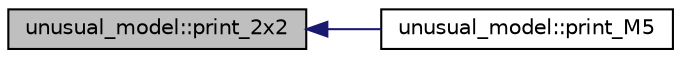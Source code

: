 digraph "unusual_model::print_2x2"
{
  edge [fontname="Helvetica",fontsize="10",labelfontname="Helvetica",labelfontsize="10"];
  node [fontname="Helvetica",fontsize="10",shape=record];
  rankdir="LR";
  Node342 [label="unusual_model::print_2x2",height=0.2,width=0.4,color="black", fillcolor="grey75", style="filled", fontcolor="black"];
  Node342 -> Node343 [dir="back",color="midnightblue",fontsize="10",style="solid",fontname="Helvetica"];
  Node343 [label="unusual_model::print_M5",height=0.2,width=0.4,color="black", fillcolor="white", style="filled",URL="$dc/d50/classunusual__model.html#a7d6f0ad4e7c431c87d024ff602a51d5d"];
}

